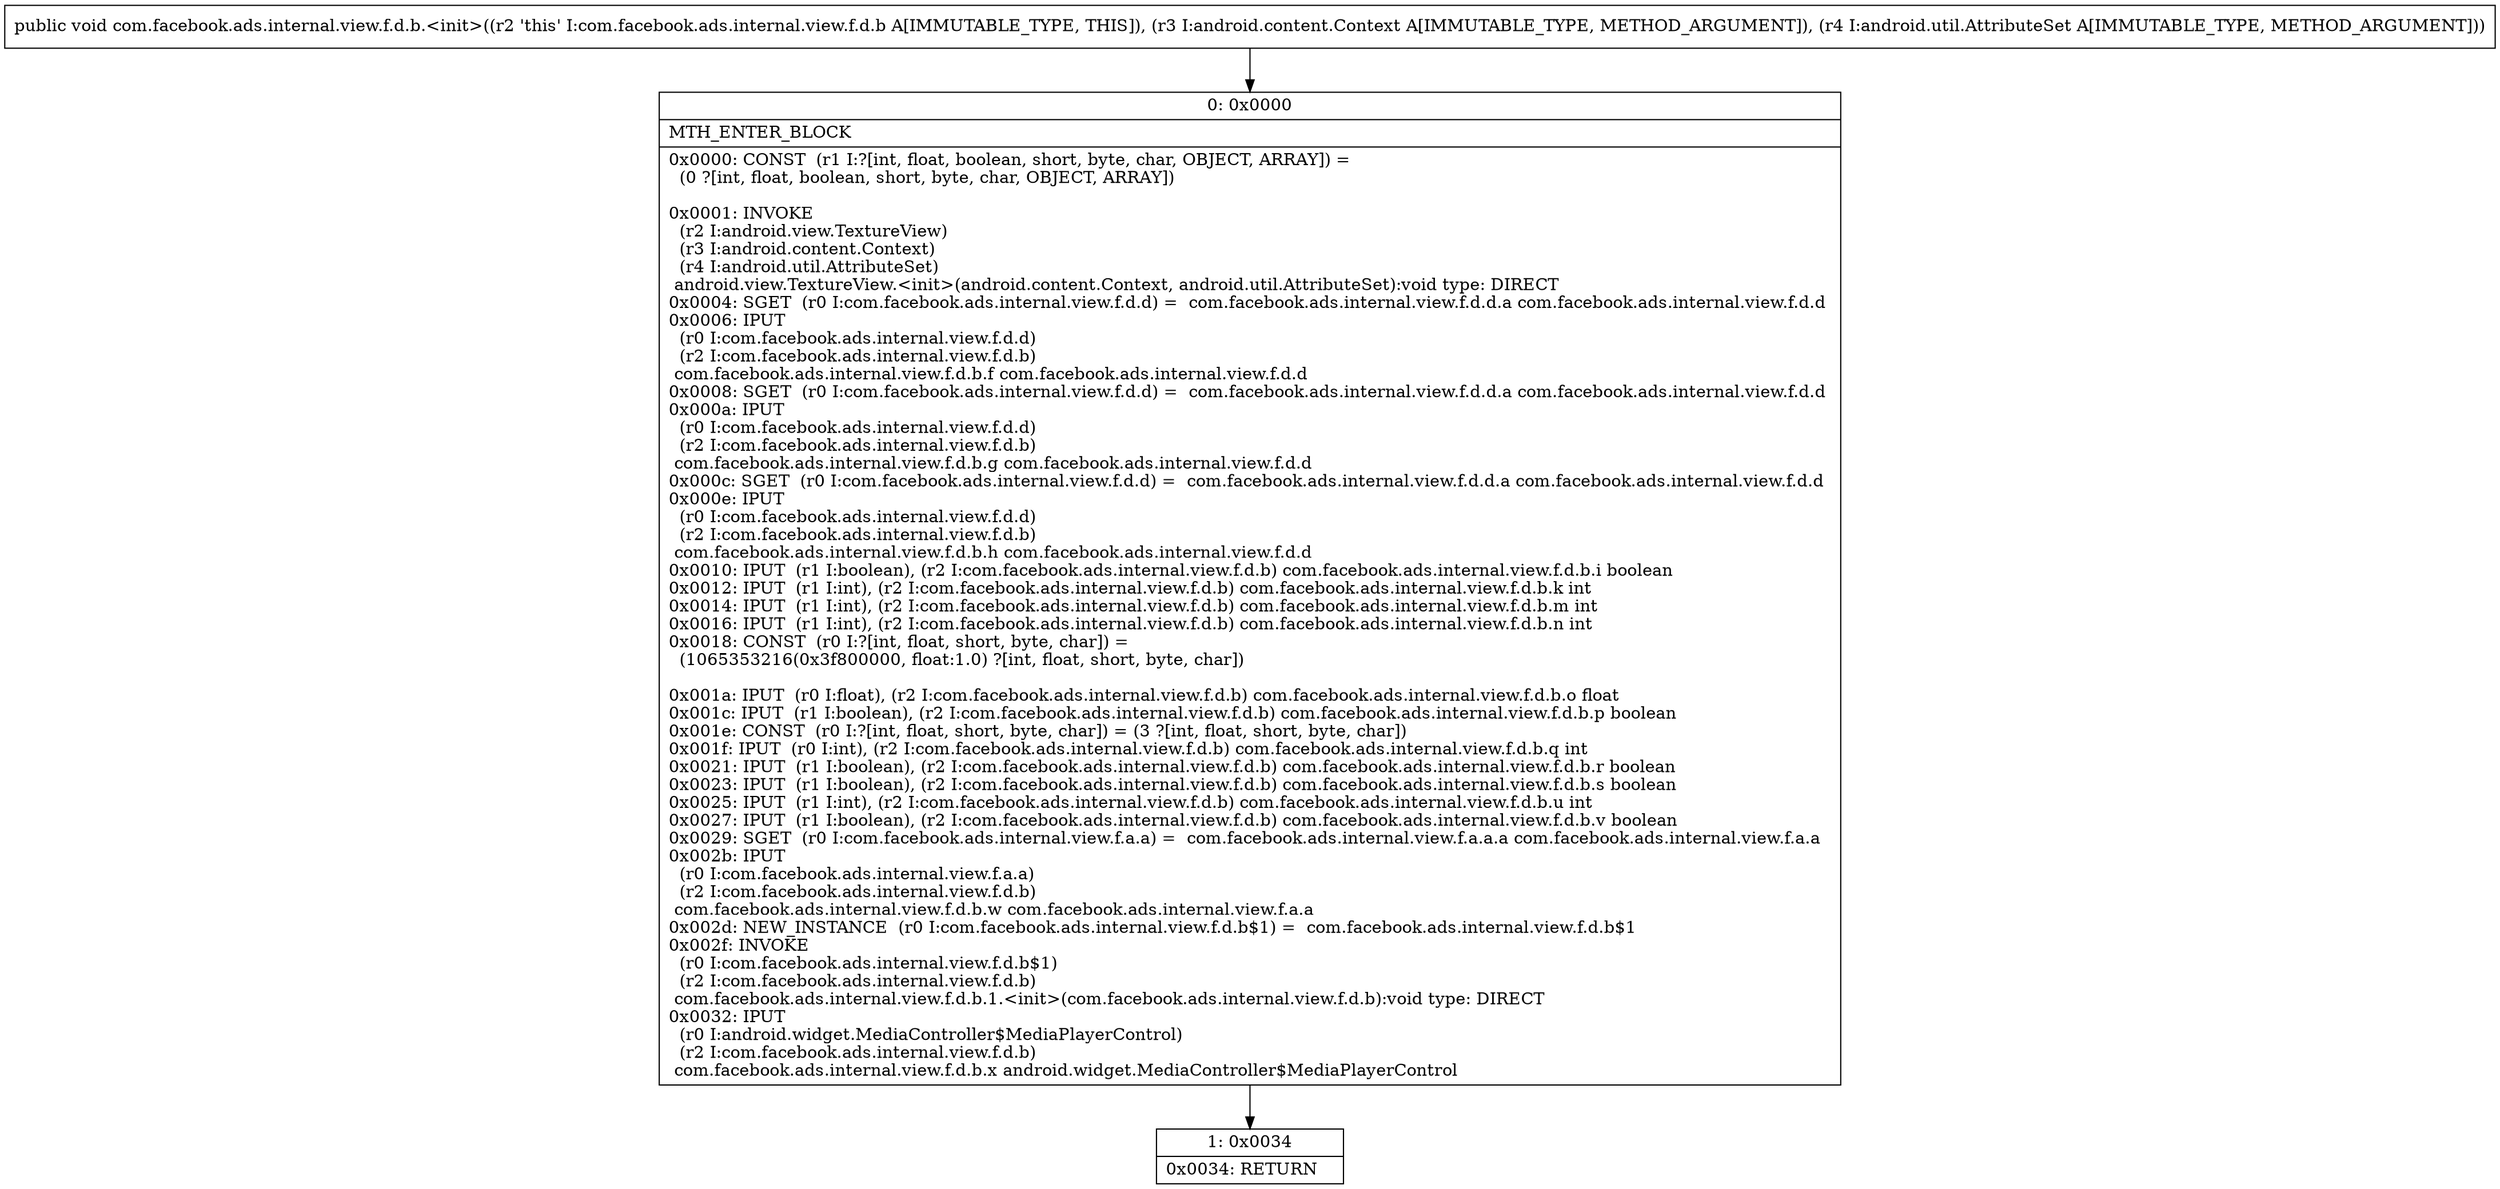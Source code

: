 digraph "CFG forcom.facebook.ads.internal.view.f.d.b.\<init\>(Landroid\/content\/Context;Landroid\/util\/AttributeSet;)V" {
Node_0 [shape=record,label="{0\:\ 0x0000|MTH_ENTER_BLOCK\l|0x0000: CONST  (r1 I:?[int, float, boolean, short, byte, char, OBJECT, ARRAY]) = \l  (0 ?[int, float, boolean, short, byte, char, OBJECT, ARRAY])\l \l0x0001: INVOKE  \l  (r2 I:android.view.TextureView)\l  (r3 I:android.content.Context)\l  (r4 I:android.util.AttributeSet)\l android.view.TextureView.\<init\>(android.content.Context, android.util.AttributeSet):void type: DIRECT \l0x0004: SGET  (r0 I:com.facebook.ads.internal.view.f.d.d) =  com.facebook.ads.internal.view.f.d.d.a com.facebook.ads.internal.view.f.d.d \l0x0006: IPUT  \l  (r0 I:com.facebook.ads.internal.view.f.d.d)\l  (r2 I:com.facebook.ads.internal.view.f.d.b)\l com.facebook.ads.internal.view.f.d.b.f com.facebook.ads.internal.view.f.d.d \l0x0008: SGET  (r0 I:com.facebook.ads.internal.view.f.d.d) =  com.facebook.ads.internal.view.f.d.d.a com.facebook.ads.internal.view.f.d.d \l0x000a: IPUT  \l  (r0 I:com.facebook.ads.internal.view.f.d.d)\l  (r2 I:com.facebook.ads.internal.view.f.d.b)\l com.facebook.ads.internal.view.f.d.b.g com.facebook.ads.internal.view.f.d.d \l0x000c: SGET  (r0 I:com.facebook.ads.internal.view.f.d.d) =  com.facebook.ads.internal.view.f.d.d.a com.facebook.ads.internal.view.f.d.d \l0x000e: IPUT  \l  (r0 I:com.facebook.ads.internal.view.f.d.d)\l  (r2 I:com.facebook.ads.internal.view.f.d.b)\l com.facebook.ads.internal.view.f.d.b.h com.facebook.ads.internal.view.f.d.d \l0x0010: IPUT  (r1 I:boolean), (r2 I:com.facebook.ads.internal.view.f.d.b) com.facebook.ads.internal.view.f.d.b.i boolean \l0x0012: IPUT  (r1 I:int), (r2 I:com.facebook.ads.internal.view.f.d.b) com.facebook.ads.internal.view.f.d.b.k int \l0x0014: IPUT  (r1 I:int), (r2 I:com.facebook.ads.internal.view.f.d.b) com.facebook.ads.internal.view.f.d.b.m int \l0x0016: IPUT  (r1 I:int), (r2 I:com.facebook.ads.internal.view.f.d.b) com.facebook.ads.internal.view.f.d.b.n int \l0x0018: CONST  (r0 I:?[int, float, short, byte, char]) = \l  (1065353216(0x3f800000, float:1.0) ?[int, float, short, byte, char])\l \l0x001a: IPUT  (r0 I:float), (r2 I:com.facebook.ads.internal.view.f.d.b) com.facebook.ads.internal.view.f.d.b.o float \l0x001c: IPUT  (r1 I:boolean), (r2 I:com.facebook.ads.internal.view.f.d.b) com.facebook.ads.internal.view.f.d.b.p boolean \l0x001e: CONST  (r0 I:?[int, float, short, byte, char]) = (3 ?[int, float, short, byte, char]) \l0x001f: IPUT  (r0 I:int), (r2 I:com.facebook.ads.internal.view.f.d.b) com.facebook.ads.internal.view.f.d.b.q int \l0x0021: IPUT  (r1 I:boolean), (r2 I:com.facebook.ads.internal.view.f.d.b) com.facebook.ads.internal.view.f.d.b.r boolean \l0x0023: IPUT  (r1 I:boolean), (r2 I:com.facebook.ads.internal.view.f.d.b) com.facebook.ads.internal.view.f.d.b.s boolean \l0x0025: IPUT  (r1 I:int), (r2 I:com.facebook.ads.internal.view.f.d.b) com.facebook.ads.internal.view.f.d.b.u int \l0x0027: IPUT  (r1 I:boolean), (r2 I:com.facebook.ads.internal.view.f.d.b) com.facebook.ads.internal.view.f.d.b.v boolean \l0x0029: SGET  (r0 I:com.facebook.ads.internal.view.f.a.a) =  com.facebook.ads.internal.view.f.a.a.a com.facebook.ads.internal.view.f.a.a \l0x002b: IPUT  \l  (r0 I:com.facebook.ads.internal.view.f.a.a)\l  (r2 I:com.facebook.ads.internal.view.f.d.b)\l com.facebook.ads.internal.view.f.d.b.w com.facebook.ads.internal.view.f.a.a \l0x002d: NEW_INSTANCE  (r0 I:com.facebook.ads.internal.view.f.d.b$1) =  com.facebook.ads.internal.view.f.d.b$1 \l0x002f: INVOKE  \l  (r0 I:com.facebook.ads.internal.view.f.d.b$1)\l  (r2 I:com.facebook.ads.internal.view.f.d.b)\l com.facebook.ads.internal.view.f.d.b.1.\<init\>(com.facebook.ads.internal.view.f.d.b):void type: DIRECT \l0x0032: IPUT  \l  (r0 I:android.widget.MediaController$MediaPlayerControl)\l  (r2 I:com.facebook.ads.internal.view.f.d.b)\l com.facebook.ads.internal.view.f.d.b.x android.widget.MediaController$MediaPlayerControl \l}"];
Node_1 [shape=record,label="{1\:\ 0x0034|0x0034: RETURN   \l}"];
MethodNode[shape=record,label="{public void com.facebook.ads.internal.view.f.d.b.\<init\>((r2 'this' I:com.facebook.ads.internal.view.f.d.b A[IMMUTABLE_TYPE, THIS]), (r3 I:android.content.Context A[IMMUTABLE_TYPE, METHOD_ARGUMENT]), (r4 I:android.util.AttributeSet A[IMMUTABLE_TYPE, METHOD_ARGUMENT])) }"];
MethodNode -> Node_0;
Node_0 -> Node_1;
}

